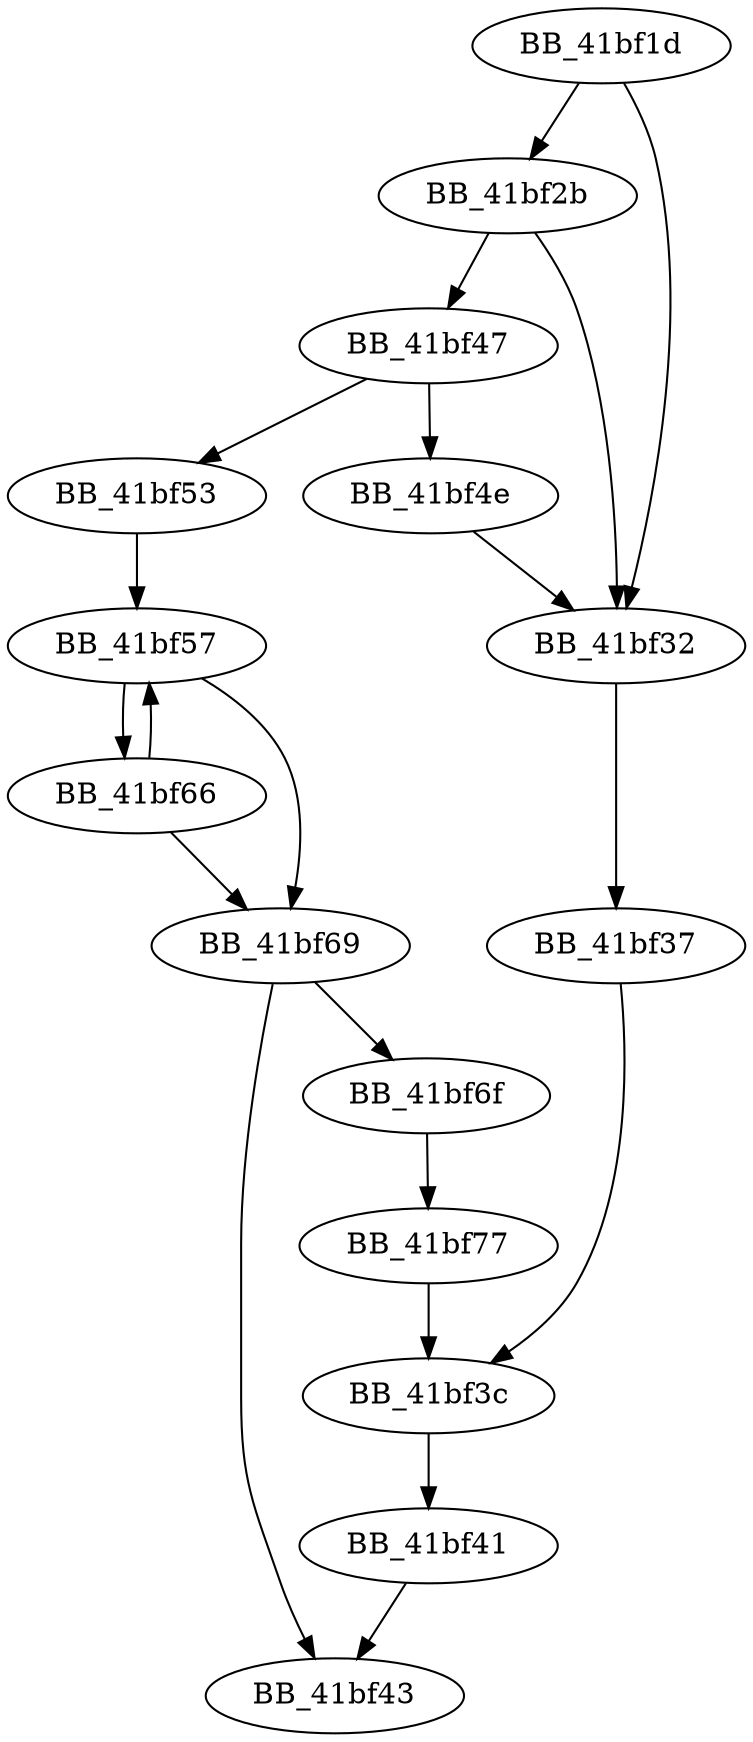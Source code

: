 DiGraph _wcscpy_s{
BB_41bf1d->BB_41bf2b
BB_41bf1d->BB_41bf32
BB_41bf2b->BB_41bf32
BB_41bf2b->BB_41bf47
BB_41bf32->BB_41bf37
BB_41bf37->BB_41bf3c
BB_41bf3c->BB_41bf41
BB_41bf41->BB_41bf43
BB_41bf47->BB_41bf4e
BB_41bf47->BB_41bf53
BB_41bf4e->BB_41bf32
BB_41bf53->BB_41bf57
BB_41bf57->BB_41bf66
BB_41bf57->BB_41bf69
BB_41bf66->BB_41bf57
BB_41bf66->BB_41bf69
BB_41bf69->BB_41bf43
BB_41bf69->BB_41bf6f
BB_41bf6f->BB_41bf77
BB_41bf77->BB_41bf3c
}
